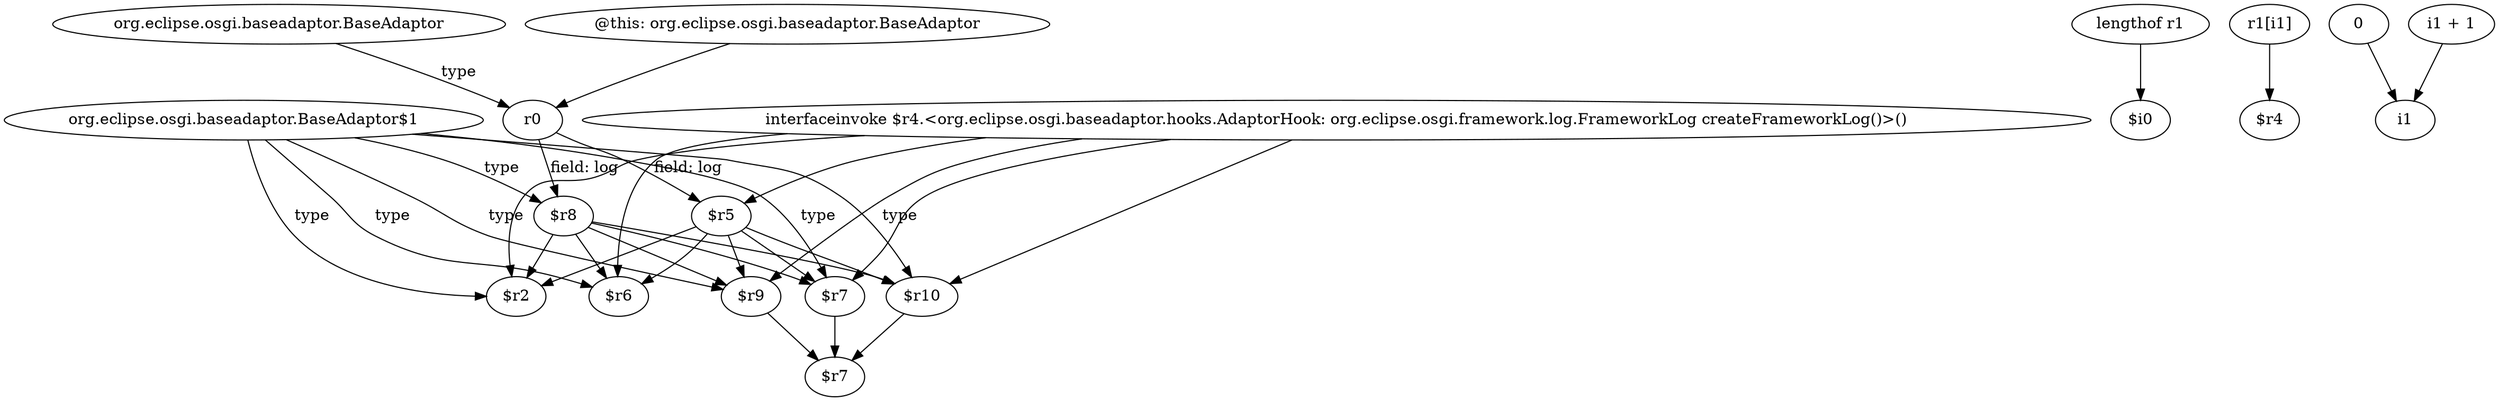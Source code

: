 digraph g {
0[label="org.eclipse.osgi.baseadaptor.BaseAdaptor$1"]
1[label="$r10"]
0->1[label="type"]
2[label="$r6"]
0->2[label="type"]
3[label="$r8"]
3->2[label=""]
4[label="$r2"]
3->4[label=""]
5[label="$r5"]
6[label="$r9"]
5->6[label=""]
0->6[label="type"]
7[label="$r7"]
0->7[label="type"]
8[label="interfaceinvoke $r4.<org.eclipse.osgi.baseadaptor.hooks.AdaptorHook: org.eclipse.osgi.framework.log.FrameworkLog createFrameworkLog()>()"]
8->5[label=""]
9[label="org.eclipse.osgi.baseadaptor.BaseAdaptor"]
10[label="r0"]
9->10[label="type"]
5->7[label=""]
8->4[label=""]
10->3[label="field: log"]
3->6[label=""]
5->4[label=""]
0->4[label="type"]
11[label="$r7"]
6->11[label=""]
12[label="lengthof r1"]
13[label="$i0"]
12->13[label=""]
3->1[label=""]
8->7[label=""]
1->11[label=""]
14[label="r1[i1]"]
15[label="$r4"]
14->15[label=""]
10->5[label="field: log"]
7->11[label=""]
3->7[label=""]
16[label="0"]
17[label="i1"]
16->17[label=""]
18[label="i1 + 1"]
18->17[label=""]
0->3[label="type"]
8->1[label=""]
8->6[label=""]
5->2[label=""]
5->1[label=""]
8->2[label=""]
19[label="@this: org.eclipse.osgi.baseadaptor.BaseAdaptor"]
19->10[label=""]
}